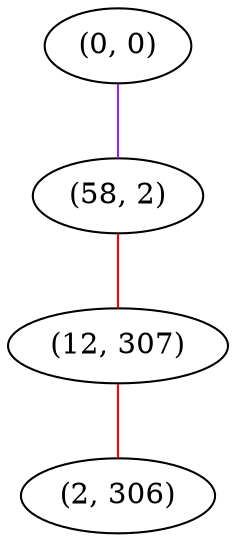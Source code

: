 graph "" {
"(0, 0)";
"(58, 2)";
"(12, 307)";
"(2, 306)";
"(0, 0)" -- "(58, 2)"  [color=purple, key=0, weight=4];
"(58, 2)" -- "(12, 307)"  [color=red, key=0, weight=1];
"(12, 307)" -- "(2, 306)"  [color=red, key=0, weight=1];
}
